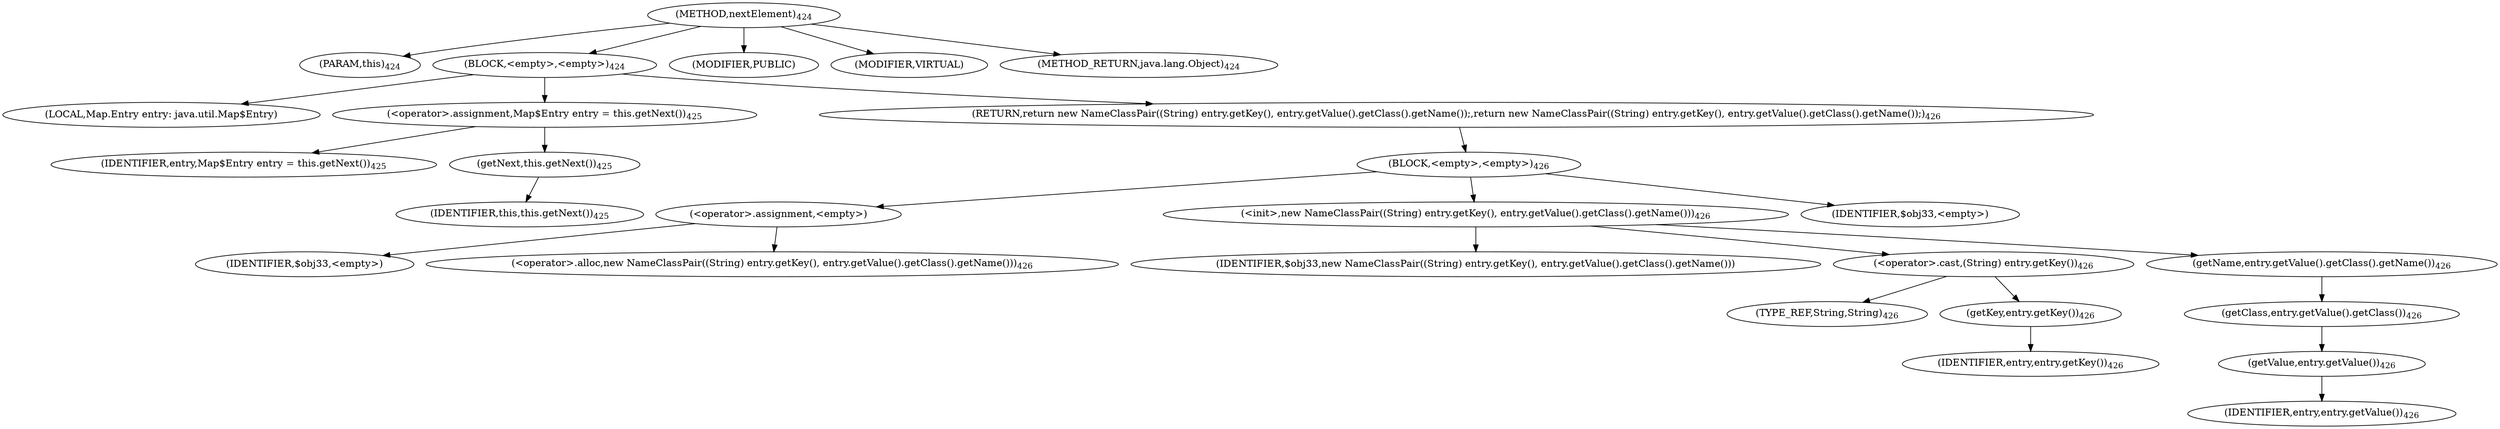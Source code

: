 digraph "nextElement" {  
"1455" [label = <(METHOD,nextElement)<SUB>424</SUB>> ]
"90" [label = <(PARAM,this)<SUB>424</SUB>> ]
"1456" [label = <(BLOCK,&lt;empty&gt;,&lt;empty&gt;)<SUB>424</SUB>> ]
"1457" [label = <(LOCAL,Map.Entry entry: java.util.Map$Entry)> ]
"1458" [label = <(&lt;operator&gt;.assignment,Map$Entry entry = this.getNext())<SUB>425</SUB>> ]
"1459" [label = <(IDENTIFIER,entry,Map$Entry entry = this.getNext())<SUB>425</SUB>> ]
"1460" [label = <(getNext,this.getNext())<SUB>425</SUB>> ]
"89" [label = <(IDENTIFIER,this,this.getNext())<SUB>425</SUB>> ]
"1461" [label = <(RETURN,return new NameClassPair((String) entry.getKey(), entry.getValue().getClass().getName());,return new NameClassPair((String) entry.getKey(), entry.getValue().getClass().getName());)<SUB>426</SUB>> ]
"1462" [label = <(BLOCK,&lt;empty&gt;,&lt;empty&gt;)<SUB>426</SUB>> ]
"1463" [label = <(&lt;operator&gt;.assignment,&lt;empty&gt;)> ]
"1464" [label = <(IDENTIFIER,$obj33,&lt;empty&gt;)> ]
"1465" [label = <(&lt;operator&gt;.alloc,new NameClassPair((String) entry.getKey(), entry.getValue().getClass().getName()))<SUB>426</SUB>> ]
"1466" [label = <(&lt;init&gt;,new NameClassPair((String) entry.getKey(), entry.getValue().getClass().getName()))<SUB>426</SUB>> ]
"1467" [label = <(IDENTIFIER,$obj33,new NameClassPair((String) entry.getKey(), entry.getValue().getClass().getName()))> ]
"1468" [label = <(&lt;operator&gt;.cast,(String) entry.getKey())<SUB>426</SUB>> ]
"1469" [label = <(TYPE_REF,String,String)<SUB>426</SUB>> ]
"1470" [label = <(getKey,entry.getKey())<SUB>426</SUB>> ]
"1471" [label = <(IDENTIFIER,entry,entry.getKey())<SUB>426</SUB>> ]
"1472" [label = <(getName,entry.getValue().getClass().getName())<SUB>426</SUB>> ]
"1473" [label = <(getClass,entry.getValue().getClass())<SUB>426</SUB>> ]
"1474" [label = <(getValue,entry.getValue())<SUB>426</SUB>> ]
"1475" [label = <(IDENTIFIER,entry,entry.getValue())<SUB>426</SUB>> ]
"1476" [label = <(IDENTIFIER,$obj33,&lt;empty&gt;)> ]
"1477" [label = <(MODIFIER,PUBLIC)> ]
"1478" [label = <(MODIFIER,VIRTUAL)> ]
"1479" [label = <(METHOD_RETURN,java.lang.Object)<SUB>424</SUB>> ]
  "1455" -> "90" 
  "1455" -> "1456" 
  "1455" -> "1477" 
  "1455" -> "1478" 
  "1455" -> "1479" 
  "1456" -> "1457" 
  "1456" -> "1458" 
  "1456" -> "1461" 
  "1458" -> "1459" 
  "1458" -> "1460" 
  "1460" -> "89" 
  "1461" -> "1462" 
  "1462" -> "1463" 
  "1462" -> "1466" 
  "1462" -> "1476" 
  "1463" -> "1464" 
  "1463" -> "1465" 
  "1466" -> "1467" 
  "1466" -> "1468" 
  "1466" -> "1472" 
  "1468" -> "1469" 
  "1468" -> "1470" 
  "1470" -> "1471" 
  "1472" -> "1473" 
  "1473" -> "1474" 
  "1474" -> "1475" 
}
